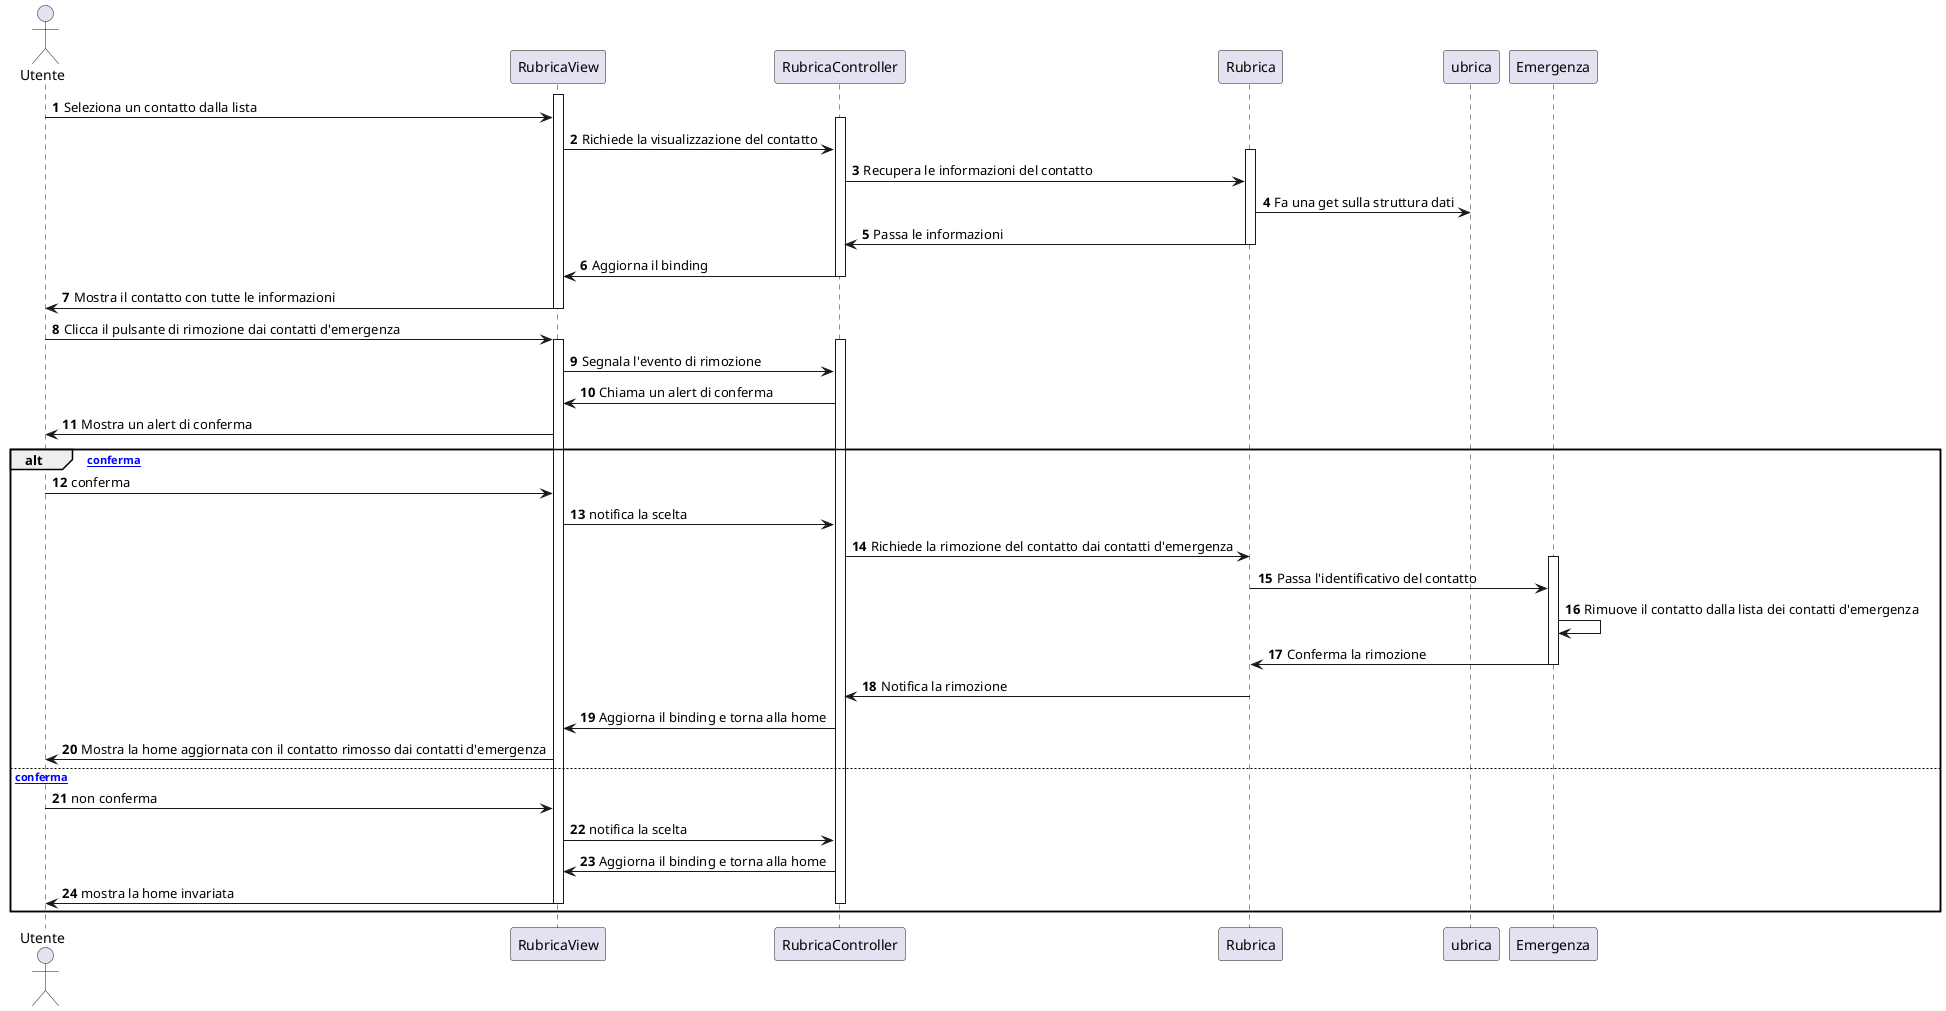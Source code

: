 @startuml
'https://plantuml.com/sequence-diagram
autonumber
actor Utente

activate RubricaView
Utente->RubricaView : Seleziona un contatto dalla lista
activate RubricaController
RubricaView->RubricaController : Richiede la visualizzazione del contatto
activate Rubrica
RubricaController ->Rubrica : Recupera le informazioni del contatto
Rubrica->ubrica : Fa una get sulla struttura dati
Rubrica->RubricaController : Passa le informazioni
deactivate Rubrica
RubricaController->RubricaView : Aggiorna il binding
deactivate RubricaController
RubricaView->Utente : Mostra il contatto con tutte le informazioni
deactivate RubricaView

Utente->RubricaView : Clicca il pulsante di rimozione dai contatti d'emergenza
activate RubricaView
activate RubricaController
RubricaView->RubricaController : Segnala l'evento di rimozione
RubricaController->RubricaView: Chiama un alert di conferma
RubricaView->Utente: Mostra un alert di conferma

alt [conferma]
    Utente->RubricaView:conferma
    RubricaView->RubricaController: notifica la scelta
    RubricaController->Rubrica : Richiede la rimozione del contatto dai contatti d'emergenza
    activate Emergenza
    Rubrica->Emergenza : Passa l'identificativo del contatto
    Emergenza->Emergenza : Rimuove il contatto dalla lista dei contatti d'emergenza
    Emergenza->Rubrica : Conferma la rimozione
    deactivate Emergenza
    Rubrica->RubricaController : Notifica la rimozione
    RubricaController->RubricaView : Aggiorna il binding e torna alla home
    RubricaView->Utente : Mostra la home aggiornata con il contatto rimosso dai contatti d'emergenza
else [non conferma]
    Utente->RubricaView:non conferma
    RubricaView->RubricaController: notifica la scelta
    RubricaController->RubricaView: Aggiorna il binding e torna alla home
    RubricaView->Utente: mostra la home invariata
    deactivate RubricaController
    deactivate RubricaView
end

@enduml